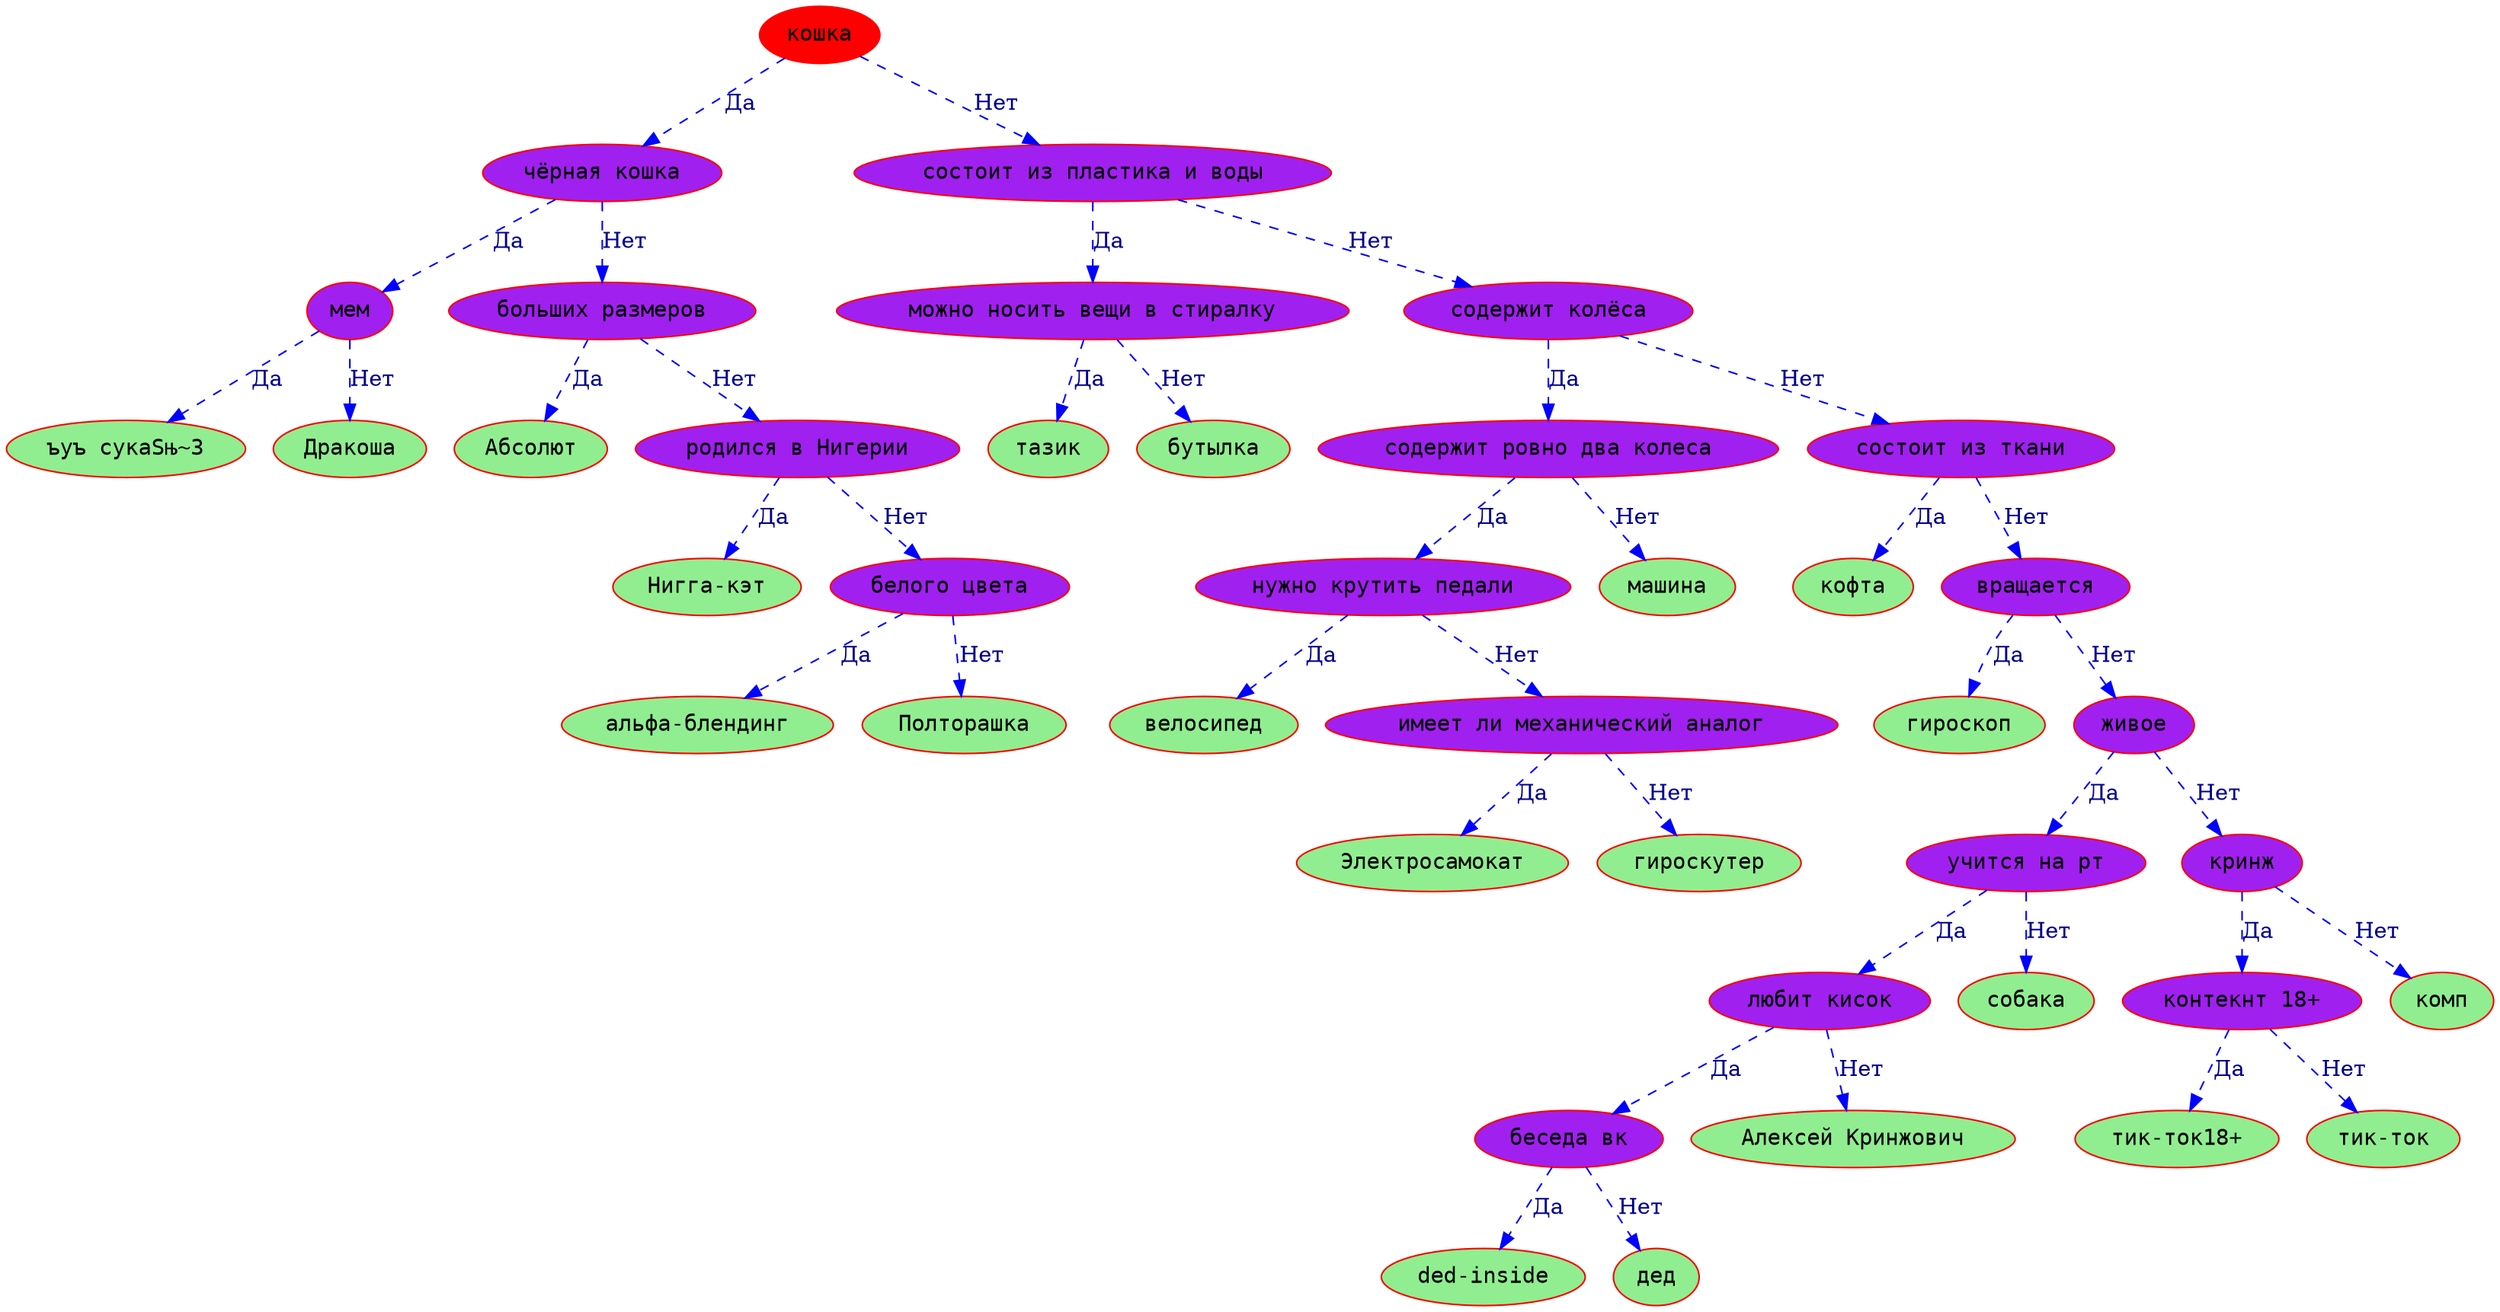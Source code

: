 digraph akinator {
node [color = Red, fontname = Courier, style = filled, shape=ellipse, fillcolor = purple]
edge [color = Blue, style=dashed]
"00240C38" [label = "ъуъ сукаЅњ~3",style = filled, fillcolor = lightgreen] 
"00240EC0" -> "00240C38" [label="Да", fontcolor=darkblue]
"00240A88" [label = "Дракоша",style = filled, fillcolor = lightgreen] 
"00240EC0" -> "00240A88" [label="Нет", fontcolor=darkblue]
"00240EC0" [label = "мем",style = filled, fillcolor = purple] 
"002401A0" -> "00240EC0" [label="Да", fontcolor=darkblue]
"00240F08" [label = "Абсолют",style = filled, fillcolor = lightgreen] 
"00240548" -> "00240F08" [label="Да", fontcolor=darkblue]
"00240A40" [label = "Нигга-кэт",style = filled, fillcolor = lightgreen] 
"002404B8" -> "00240A40" [label="Да", fontcolor=darkblue]
"00240788" [label = "альфа-блендинг",style = filled, fillcolor = lightgreen] 
"002405D8" -> "00240788" [label="Да", fontcolor=darkblue]
"002400C8" [label = "Полторашка",style = filled, fillcolor = lightgreen] 
"002405D8" -> "002400C8" [label="Нет", fontcolor=darkblue]
"002405D8" [label = "белого цвета",style = filled, fillcolor = purple] 
"002404B8" -> "002405D8" [label="Нет", fontcolor=darkblue]
"002404B8" [label = "родился в Нигерии",style = filled, fillcolor = purple] 
"00240548" -> "002404B8" [label="Нет", fontcolor=darkblue]
"00240548" [label = "больших размеров",style = filled, fillcolor = purple] 
"002401A0" -> "00240548" [label="Нет", fontcolor=darkblue]
"002401A0" [label = "чёрная кошка",style = filled, fillcolor = purple] 
"00234D48" -> "002401A0" [label="Да", fontcolor=darkblue]
"00240920" [label = "тазик",style = filled, fillcolor = lightgreen] 
"00240F98" -> "00240920" [label="Да", fontcolor=darkblue]
"00240590" [label = "бутылка",style = filled, fillcolor = lightgreen] 
"00240F98" -> "00240590" [label="Нет", fontcolor=darkblue]
"00240F98" [label = "можно носить вещи в стиралку",style = filled, fillcolor = purple] 
"00234D90" -> "00240F98" [label="Да", fontcolor=darkblue]
"00240740" [label = "велосипед",style = filled, fillcolor = lightgreen] 
"00240500" -> "00240740" [label="Да", fontcolor=darkblue]
"002406F8" [label = "Электросамокат",style = filled, fillcolor = lightgreen] 
"002403E0" -> "002406F8" [label="Да", fontcolor=darkblue]
"00240398" [label = "гироскутер",style = filled, fillcolor = lightgreen] 
"002403E0" -> "00240398" [label="Нет", fontcolor=darkblue]
"002403E0" [label = "имеет ли механический аналог",style = filled, fillcolor = purple] 
"00240500" -> "002403E0" [label="Нет", fontcolor=darkblue]
"00240500" [label = "нужно крутить педали",style = filled, fillcolor = purple] 
"00240158" -> "00240500" [label="Да", fontcolor=darkblue]
"002402C0" [label = "машина",style = filled, fillcolor = lightgreen] 
"00240158" -> "002402C0" [label="Нет", fontcolor=darkblue]
"00240158" [label = "содержит ровно два колеса",style = filled, fillcolor = purple] 
"0023C5F0" -> "00240158" [label="Да", fontcolor=darkblue]
"00240470" [label = "кофта",style = filled, fillcolor = lightgreen] 
"0023C638" -> "00240470" [label="Да", fontcolor=darkblue]
"00240080" [label = "гироскоп",style = filled, fillcolor = lightgreen] 
"0023C680" -> "00240080" [label="Да", fontcolor=darkblue]
"00240668" [label = "ded-inside",style = filled, fillcolor = lightgreen] 
"00240230" -> "00240668" [label="Да", fontcolor=darkblue]
"00240278" [label = "дед",style = filled, fillcolor = lightgreen] 
"00240230" -> "00240278" [label="Нет", fontcolor=darkblue]
"00240230" [label = "беседа вк",style = filled, fillcolor = purple] 
"00240350" -> "00240230" [label="Да", fontcolor=darkblue]
"00240620" [label = "Алексей Кринжович",style = filled, fillcolor = lightgreen] 
"00240350" -> "00240620" [label="Нет", fontcolor=darkblue]
"00240350" [label = "любит кисок",style = filled, fillcolor = purple] 
"00240308" -> "00240350" [label="Да", fontcolor=darkblue]
"00240110" [label = "собака",style = filled, fillcolor = lightgreen] 
"00240308" -> "00240110" [label="Нет", fontcolor=darkblue]
"00240308" [label = "учится на рт",style = filled, fillcolor = purple] 
"0023C6C8" -> "00240308" [label="Да", fontcolor=darkblue]
"00240818" [label = "тик-ток18+",style = filled, fillcolor = lightgreen] 
"00240428" -> "00240818" [label="Да", fontcolor=darkblue]
"002401E8" [label = "тик-ток",style = filled, fillcolor = lightgreen] 
"00240428" -> "002401E8" [label="Нет", fontcolor=darkblue]
"00240428" [label = "контекнт 18+",style = filled, fillcolor = purple] 
"002406B0" -> "00240428" [label="Да", fontcolor=darkblue]
"002407D0" [label = "комп",style = filled, fillcolor = lightgreen] 
"002406B0" -> "002407D0" [label="Нет", fontcolor=darkblue]
"002406B0" [label = "кринж",style = filled, fillcolor = purple] 
"0023C6C8" -> "002406B0" [label="Нет", fontcolor=darkblue]
"0023C6C8" [label = "живое",style = filled, fillcolor = purple] 
"0023C680" -> "0023C6C8" [label="Нет", fontcolor=darkblue]
"0023C680" [label = "вращается",style = filled, fillcolor = purple] 
"0023C638" -> "0023C680" [label="Нет", fontcolor=darkblue]
"0023C638" [label = "состоит из ткани",style = filled, fillcolor = purple] 
"0023C5F0" -> "0023C638" [label="Нет", fontcolor=darkblue]
"0023C5F0" [label = "содержит колёса",style = filled, fillcolor = purple] 
"00234D90" -> "0023C5F0" [label="Нет", fontcolor=darkblue]
"00234D90" [label = "состоит из пластика и воды",style = filled, fillcolor = purple] 
"00234D48" -> "00234D90" [label="Нет", fontcolor=darkblue]
"00234D48" [label = "кошка",style = filled, fillcolor = red] 
}
